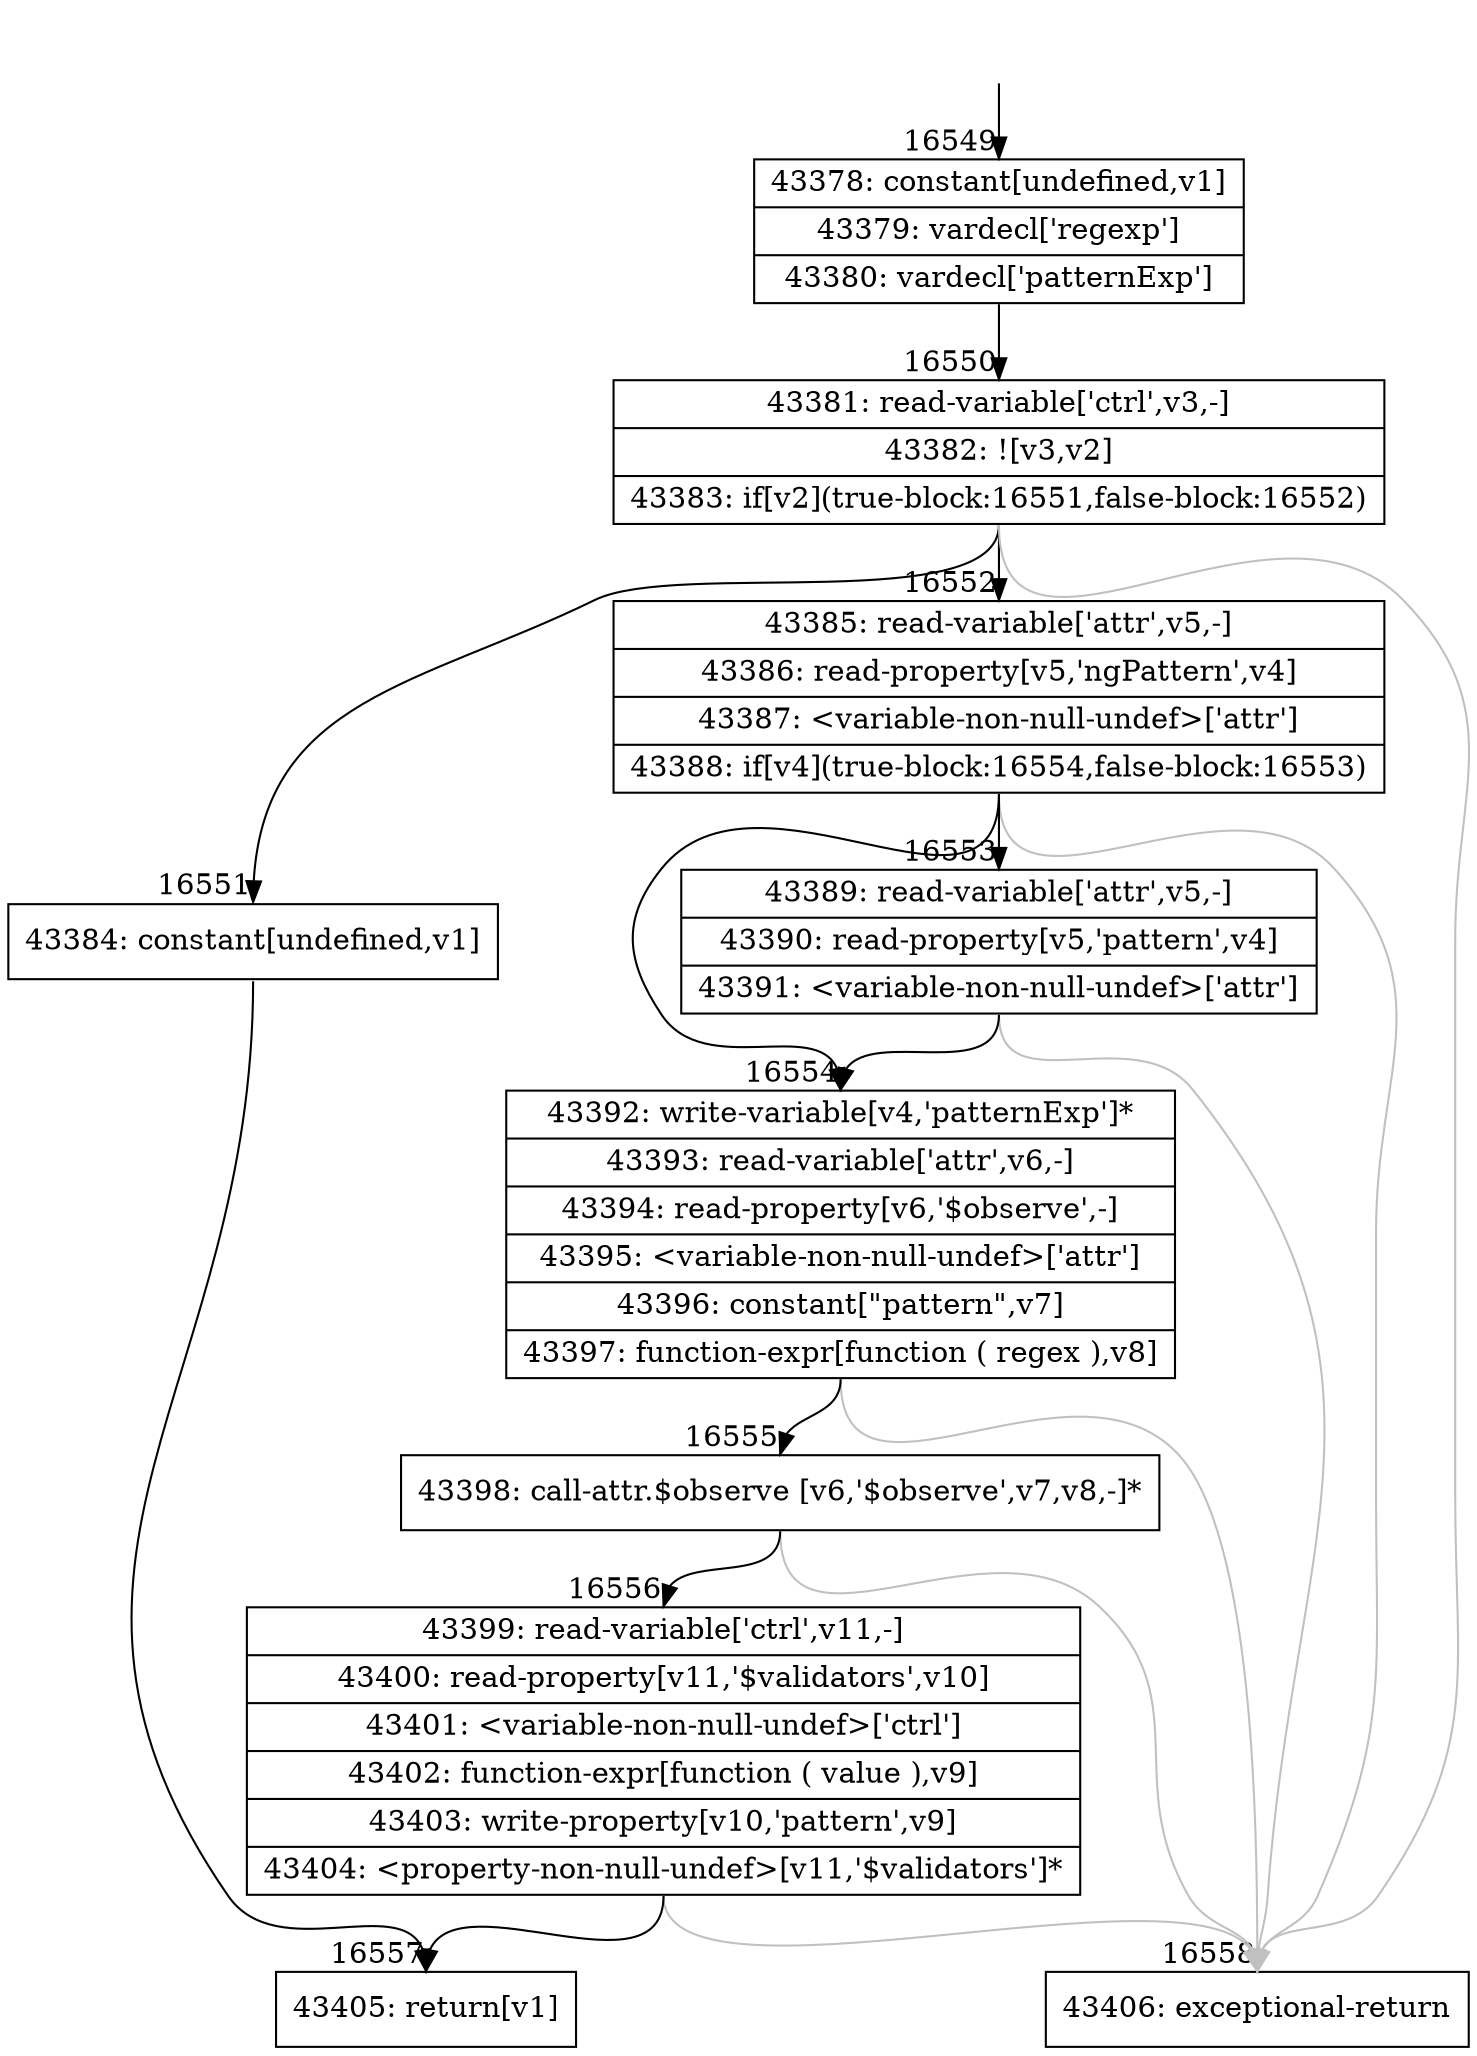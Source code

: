 digraph {
rankdir="TD"
BB_entry1338[shape=none,label=""];
BB_entry1338 -> BB16549 [tailport=s, headport=n, headlabel="    16549"]
BB16549 [shape=record label="{43378: constant[undefined,v1]|43379: vardecl['regexp']|43380: vardecl['patternExp']}" ] 
BB16549 -> BB16550 [tailport=s, headport=n, headlabel="      16550"]
BB16550 [shape=record label="{43381: read-variable['ctrl',v3,-]|43382: ![v3,v2]|43383: if[v2](true-block:16551,false-block:16552)}" ] 
BB16550 -> BB16551 [tailport=s, headport=n, headlabel="      16551"]
BB16550 -> BB16552 [tailport=s, headport=n, headlabel="      16552"]
BB16550 -> BB16558 [tailport=s, headport=n, color=gray, headlabel="      16558"]
BB16551 [shape=record label="{43384: constant[undefined,v1]}" ] 
BB16551 -> BB16557 [tailport=s, headport=n, headlabel="      16557"]
BB16552 [shape=record label="{43385: read-variable['attr',v5,-]|43386: read-property[v5,'ngPattern',v4]|43387: \<variable-non-null-undef\>['attr']|43388: if[v4](true-block:16554,false-block:16553)}" ] 
BB16552 -> BB16554 [tailport=s, headport=n, headlabel="      16554"]
BB16552 -> BB16553 [tailport=s, headport=n, headlabel="      16553"]
BB16552 -> BB16558 [tailport=s, headport=n, color=gray]
BB16553 [shape=record label="{43389: read-variable['attr',v5,-]|43390: read-property[v5,'pattern',v4]|43391: \<variable-non-null-undef\>['attr']}" ] 
BB16553 -> BB16554 [tailport=s, headport=n]
BB16553 -> BB16558 [tailport=s, headport=n, color=gray]
BB16554 [shape=record label="{43392: write-variable[v4,'patternExp']*|43393: read-variable['attr',v6,-]|43394: read-property[v6,'$observe',-]|43395: \<variable-non-null-undef\>['attr']|43396: constant[\"pattern\",v7]|43397: function-expr[function ( regex ),v8]}" ] 
BB16554 -> BB16555 [tailport=s, headport=n, headlabel="      16555"]
BB16554 -> BB16558 [tailport=s, headport=n, color=gray]
BB16555 [shape=record label="{43398: call-attr.$observe [v6,'$observe',v7,v8,-]*}" ] 
BB16555 -> BB16556 [tailport=s, headport=n, headlabel="      16556"]
BB16555 -> BB16558 [tailport=s, headport=n, color=gray]
BB16556 [shape=record label="{43399: read-variable['ctrl',v11,-]|43400: read-property[v11,'$validators',v10]|43401: \<variable-non-null-undef\>['ctrl']|43402: function-expr[function ( value ),v9]|43403: write-property[v10,'pattern',v9]|43404: \<property-non-null-undef\>[v11,'$validators']*}" ] 
BB16556 -> BB16557 [tailport=s, headport=n]
BB16556 -> BB16558 [tailport=s, headport=n, color=gray]
BB16557 [shape=record label="{43405: return[v1]}" ] 
BB16558 [shape=record label="{43406: exceptional-return}" ] 
//#$~ 28302
}

